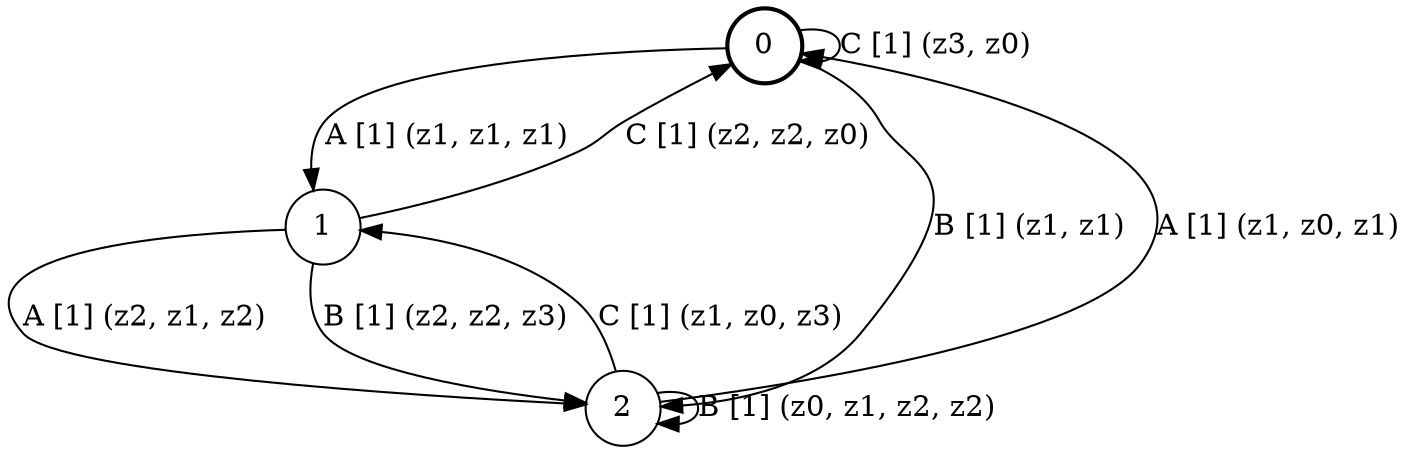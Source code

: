 # generated file, don't try to modify
# command: dot -Tpng <filename> > tree.png
digraph Automaton {
    node [shape = circle];
    0 [style = "bold"];
    0 -> 1 [label = "A [1] (z1, z1, z1) "];
    0 -> 2 [label = "B [1] (z1, z1) "];
    0 -> 0 [label = "C [1] (z3, z0) "];
    1 -> 2 [label = "A [1] (z2, z1, z2) "];
    1 -> 2 [label = "B [1] (z2, z2, z3) "];
    1 -> 0 [label = "C [1] (z2, z2, z0) "];
    2 -> 0 [label = "A [1] (z1, z0, z1) "];
    2 -> 2 [label = "B [1] (z0, z1, z2, z2) "];
    2 -> 1 [label = "C [1] (z1, z0, z3) "];
}
